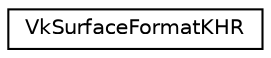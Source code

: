 digraph "Graphical Class Hierarchy"
{
 // LATEX_PDF_SIZE
  edge [fontname="Helvetica",fontsize="10",labelfontname="Helvetica",labelfontsize="10"];
  node [fontname="Helvetica",fontsize="10",shape=record];
  rankdir="LR";
  Node0 [label="VkSurfaceFormatKHR",height=0.2,width=0.4,color="black", fillcolor="white", style="filled",URL="$structVkSurfaceFormatKHR.html",tooltip=" "];
}
